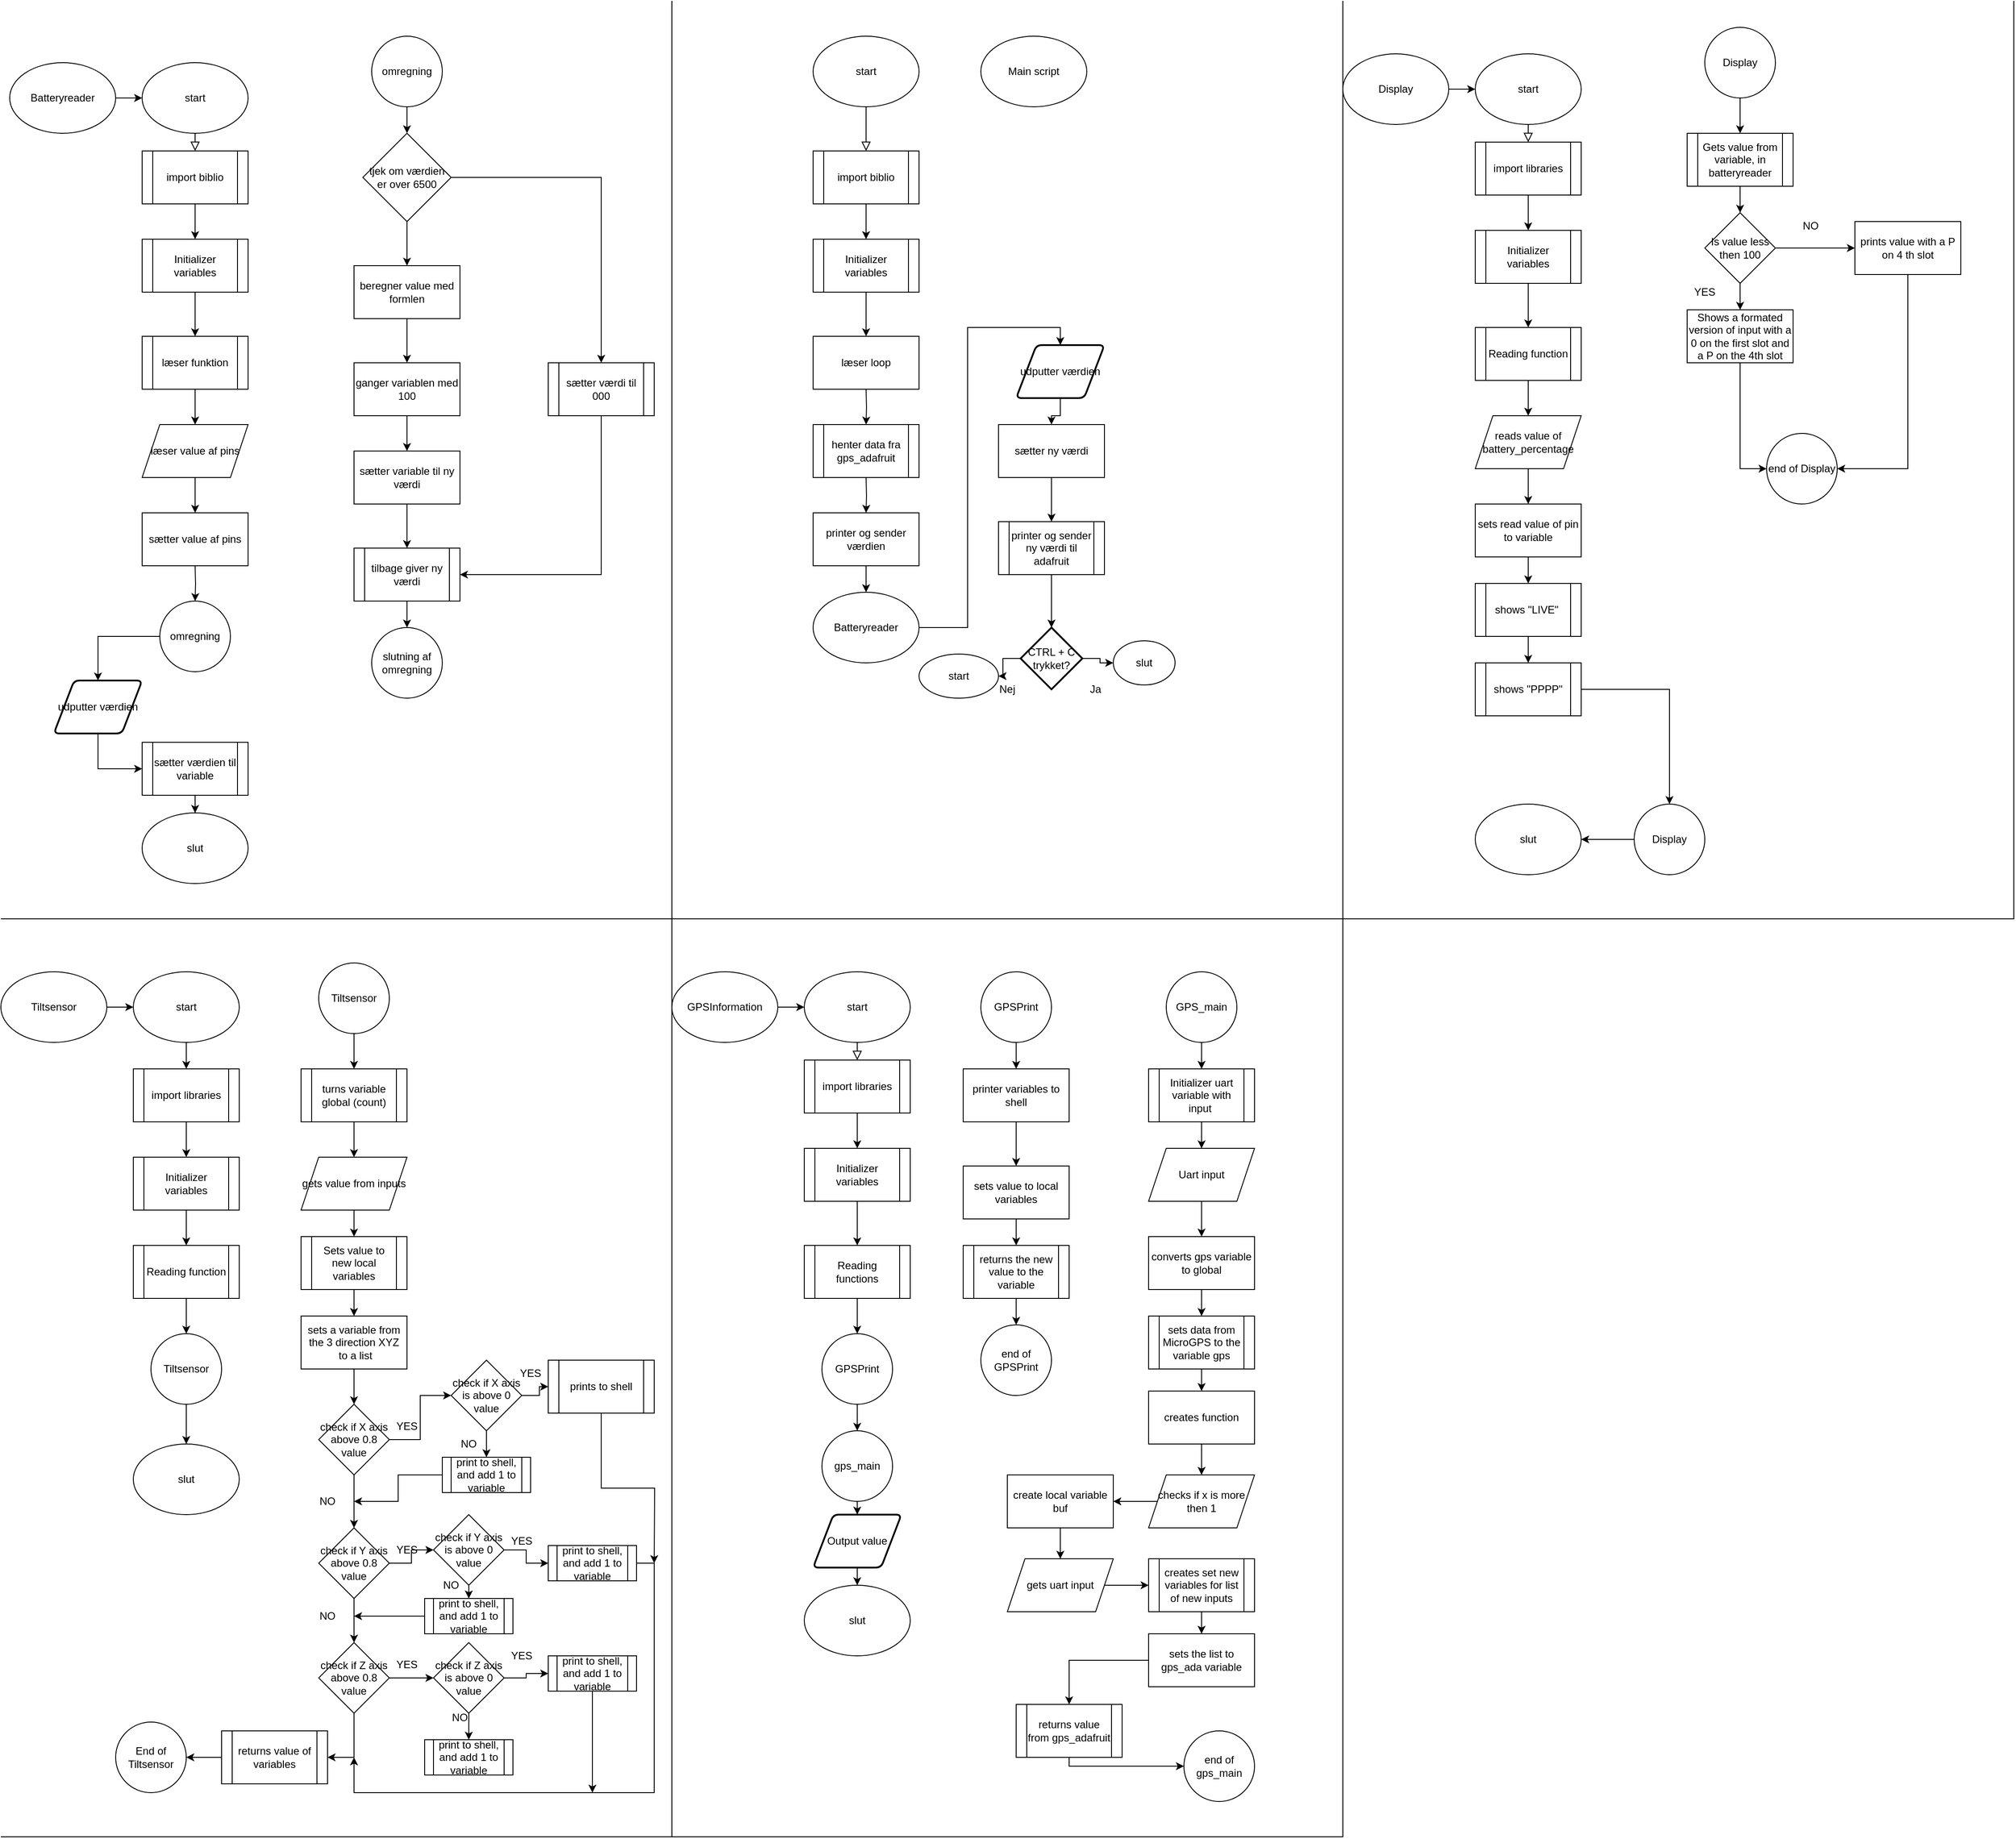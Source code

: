 <mxfile version="20.5.1" type="google"><diagram id="C5RBs43oDa-KdzZeNtuy" name="Page-1"><mxGraphModel grid="1" page="1" gridSize="10" guides="1" tooltips="1" connect="1" arrows="1" fold="1" pageScale="1" pageWidth="2339" pageHeight="3300" math="0" shadow="0"><root><mxCell id="WIyWlLk6GJQsqaUBKTNV-0"/><mxCell id="WIyWlLk6GJQsqaUBKTNV-1" parent="WIyWlLk6GJQsqaUBKTNV-0"/><mxCell id="WIyWlLk6GJQsqaUBKTNV-2" value="" style="rounded=0;html=1;jettySize=auto;orthogonalLoop=1;fontSize=11;endArrow=block;endFill=0;endSize=8;strokeWidth=1;shadow=0;labelBackgroundColor=none;edgeStyle=orthogonalEdgeStyle;" edge="1" parent="WIyWlLk6GJQsqaUBKTNV-1"><mxGeometry relative="1" as="geometry"><mxPoint x="220" y="120" as="sourcePoint"/><mxPoint x="220" y="170" as="targetPoint"/></mxGeometry></mxCell><mxCell id="dwBjEiCk_QRSl53bwjAe-4" style="edgeStyle=orthogonalEdgeStyle;rounded=0;orthogonalLoop=1;jettySize=auto;html=1;entryX=0.5;entryY=0;entryDx=0;entryDy=0;" edge="1" parent="WIyWlLk6GJQsqaUBKTNV-1" source="dwBjEiCk_QRSl53bwjAe-2" target="dwBjEiCk_QRSl53bwjAe-3"><mxGeometry relative="1" as="geometry"/></mxCell><mxCell id="dwBjEiCk_QRSl53bwjAe-2" value="import biblio" style="shape=process;whiteSpace=wrap;html=1;backgroundOutline=1;" vertex="1" parent="WIyWlLk6GJQsqaUBKTNV-1"><mxGeometry x="160" y="170" width="120" height="60" as="geometry"/></mxCell><mxCell id="dwBjEiCk_QRSl53bwjAe-6" style="edgeStyle=orthogonalEdgeStyle;rounded=0;orthogonalLoop=1;jettySize=auto;html=1;" edge="1" parent="WIyWlLk6GJQsqaUBKTNV-1" source="dwBjEiCk_QRSl53bwjAe-3" target="dwBjEiCk_QRSl53bwjAe-5"><mxGeometry relative="1" as="geometry"/></mxCell><mxCell id="dwBjEiCk_QRSl53bwjAe-3" value="Initializer variables" style="shape=process;whiteSpace=wrap;html=1;backgroundOutline=1;" vertex="1" parent="WIyWlLk6GJQsqaUBKTNV-1"><mxGeometry x="160" y="270" width="120" height="60" as="geometry"/></mxCell><mxCell id="dwBjEiCk_QRSl53bwjAe-8" style="edgeStyle=orthogonalEdgeStyle;rounded=0;orthogonalLoop=1;jettySize=auto;html=1;" edge="1" parent="WIyWlLk6GJQsqaUBKTNV-1" source="dwBjEiCk_QRSl53bwjAe-5" target="dwBjEiCk_QRSl53bwjAe-7"><mxGeometry relative="1" as="geometry"/></mxCell><mxCell id="dwBjEiCk_QRSl53bwjAe-5" value="læser funktion" style="shape=process;whiteSpace=wrap;html=1;backgroundOutline=1;" vertex="1" parent="WIyWlLk6GJQsqaUBKTNV-1"><mxGeometry x="160" y="380" width="120" height="60" as="geometry"/></mxCell><mxCell id="dwBjEiCk_QRSl53bwjAe-10" style="edgeStyle=orthogonalEdgeStyle;rounded=0;orthogonalLoop=1;jettySize=auto;html=1;exitX=0.5;exitY=1;exitDx=0;exitDy=0;" edge="1" parent="WIyWlLk6GJQsqaUBKTNV-1" source="dwBjEiCk_QRSl53bwjAe-7"><mxGeometry relative="1" as="geometry"><mxPoint x="220" y="580" as="targetPoint"/></mxGeometry></mxCell><mxCell id="dwBjEiCk_QRSl53bwjAe-7" value="læser value af pins" style="shape=parallelogram;perimeter=parallelogramPerimeter;whiteSpace=wrap;html=1;fixedSize=1;" vertex="1" parent="WIyWlLk6GJQsqaUBKTNV-1"><mxGeometry x="160" y="480" width="120" height="60" as="geometry"/></mxCell><mxCell id="dwBjEiCk_QRSl53bwjAe-13" style="edgeStyle=orthogonalEdgeStyle;rounded=0;orthogonalLoop=1;jettySize=auto;html=1;" edge="1" parent="WIyWlLk6GJQsqaUBKTNV-1" target="dwBjEiCk_QRSl53bwjAe-12"><mxGeometry relative="1" as="geometry"><mxPoint x="220" y="640" as="sourcePoint"/></mxGeometry></mxCell><mxCell id="dwBjEiCk_QRSl53bwjAe-11" value="start" style="ellipse;whiteSpace=wrap;html=1;" vertex="1" parent="WIyWlLk6GJQsqaUBKTNV-1"><mxGeometry x="160" y="70" width="120" height="80" as="geometry"/></mxCell><mxCell id="dwBjEiCk_QRSl53bwjAe-133" style="edgeStyle=orthogonalEdgeStyle;rounded=0;orthogonalLoop=1;jettySize=auto;html=1;entryX=0.5;entryY=0;entryDx=0;entryDy=0;" edge="1" parent="WIyWlLk6GJQsqaUBKTNV-1" source="dwBjEiCk_QRSl53bwjAe-12" target="dwBjEiCk_QRSl53bwjAe-132"><mxGeometry relative="1" as="geometry"/></mxCell><mxCell id="dwBjEiCk_QRSl53bwjAe-12" value="omregning" style="ellipse;whiteSpace=wrap;html=1;aspect=fixed;" vertex="1" parent="WIyWlLk6GJQsqaUBKTNV-1"><mxGeometry x="180" y="680" width="80" height="80" as="geometry"/></mxCell><mxCell id="dwBjEiCk_QRSl53bwjAe-17" style="edgeStyle=orthogonalEdgeStyle;rounded=0;orthogonalLoop=1;jettySize=auto;html=1;exitX=0.5;exitY=1;exitDx=0;exitDy=0;entryX=0.5;entryY=0;entryDx=0;entryDy=0;" edge="1" parent="WIyWlLk6GJQsqaUBKTNV-1" source="dwBjEiCk_QRSl53bwjAe-15" target="dwBjEiCk_QRSl53bwjAe-16"><mxGeometry relative="1" as="geometry"/></mxCell><mxCell id="dwBjEiCk_QRSl53bwjAe-15" value="omregning" style="ellipse;whiteSpace=wrap;html=1;aspect=fixed;" vertex="1" parent="WIyWlLk6GJQsqaUBKTNV-1"><mxGeometry x="420" y="40" width="80" height="80" as="geometry"/></mxCell><mxCell id="dwBjEiCk_QRSl53bwjAe-20" style="edgeStyle=orthogonalEdgeStyle;rounded=0;orthogonalLoop=1;jettySize=auto;html=1;entryX=0.5;entryY=0;entryDx=0;entryDy=0;" edge="1" parent="WIyWlLk6GJQsqaUBKTNV-1" source="dwBjEiCk_QRSl53bwjAe-16" target="dwBjEiCk_QRSl53bwjAe-19"><mxGeometry relative="1" as="geometry"/></mxCell><mxCell id="dwBjEiCk_QRSl53bwjAe-26" style="edgeStyle=orthogonalEdgeStyle;rounded=0;orthogonalLoop=1;jettySize=auto;html=1;" edge="1" parent="WIyWlLk6GJQsqaUBKTNV-1" source="dwBjEiCk_QRSl53bwjAe-16" target="dwBjEiCk_QRSl53bwjAe-25"><mxGeometry relative="1" as="geometry"/></mxCell><mxCell id="dwBjEiCk_QRSl53bwjAe-16" value="tjek om værdien er over 6500" style="rhombus;whiteSpace=wrap;html=1;" vertex="1" parent="WIyWlLk6GJQsqaUBKTNV-1"><mxGeometry x="410" y="150" width="100" height="100" as="geometry"/></mxCell><mxCell id="dwBjEiCk_QRSl53bwjAe-18" value="sætter value af pins" style="rounded=0;whiteSpace=wrap;html=1;" vertex="1" parent="WIyWlLk6GJQsqaUBKTNV-1"><mxGeometry x="160" y="580" width="120" height="60" as="geometry"/></mxCell><mxCell id="dwBjEiCk_QRSl53bwjAe-22" style="edgeStyle=orthogonalEdgeStyle;rounded=0;orthogonalLoop=1;jettySize=auto;html=1;" edge="1" parent="WIyWlLk6GJQsqaUBKTNV-1" source="dwBjEiCk_QRSl53bwjAe-19" target="dwBjEiCk_QRSl53bwjAe-21"><mxGeometry relative="1" as="geometry"/></mxCell><mxCell id="dwBjEiCk_QRSl53bwjAe-19" value="beregner value med formlen" style="rounded=0;whiteSpace=wrap;html=1;" vertex="1" parent="WIyWlLk6GJQsqaUBKTNV-1"><mxGeometry x="400" y="300" width="120" height="60" as="geometry"/></mxCell><mxCell id="dwBjEiCk_QRSl53bwjAe-24" style="edgeStyle=orthogonalEdgeStyle;rounded=0;orthogonalLoop=1;jettySize=auto;html=1;entryX=0.5;entryY=0;entryDx=0;entryDy=0;" edge="1" parent="WIyWlLk6GJQsqaUBKTNV-1" source="dwBjEiCk_QRSl53bwjAe-21" target="dwBjEiCk_QRSl53bwjAe-23"><mxGeometry relative="1" as="geometry"/></mxCell><mxCell id="dwBjEiCk_QRSl53bwjAe-21" value="ganger variablen med 100" style="rounded=0;whiteSpace=wrap;html=1;" vertex="1" parent="WIyWlLk6GJQsqaUBKTNV-1"><mxGeometry x="400" y="410" width="120" height="60" as="geometry"/></mxCell><mxCell id="dwBjEiCk_QRSl53bwjAe-28" style="edgeStyle=orthogonalEdgeStyle;rounded=0;orthogonalLoop=1;jettySize=auto;html=1;entryX=0.5;entryY=0;entryDx=0;entryDy=0;" edge="1" parent="WIyWlLk6GJQsqaUBKTNV-1" source="dwBjEiCk_QRSl53bwjAe-23" target="dwBjEiCk_QRSl53bwjAe-27"><mxGeometry relative="1" as="geometry"/></mxCell><mxCell id="dwBjEiCk_QRSl53bwjAe-23" value="sætter variable til ny værdi" style="rounded=0;whiteSpace=wrap;html=1;" vertex="1" parent="WIyWlLk6GJQsqaUBKTNV-1"><mxGeometry x="400" y="510" width="120" height="60" as="geometry"/></mxCell><mxCell id="dwBjEiCk_QRSl53bwjAe-29" style="edgeStyle=orthogonalEdgeStyle;rounded=0;orthogonalLoop=1;jettySize=auto;html=1;entryX=1;entryY=0.5;entryDx=0;entryDy=0;" edge="1" parent="WIyWlLk6GJQsqaUBKTNV-1" source="dwBjEiCk_QRSl53bwjAe-25" target="dwBjEiCk_QRSl53bwjAe-27"><mxGeometry relative="1" as="geometry"><Array as="points"><mxPoint x="680" y="650"/></Array></mxGeometry></mxCell><mxCell id="dwBjEiCk_QRSl53bwjAe-25" value="sætter værdi til 000" style="shape=process;whiteSpace=wrap;html=1;backgroundOutline=1;" vertex="1" parent="WIyWlLk6GJQsqaUBKTNV-1"><mxGeometry x="620" y="410" width="120" height="60" as="geometry"/></mxCell><mxCell id="dwBjEiCk_QRSl53bwjAe-31" style="edgeStyle=orthogonalEdgeStyle;rounded=0;orthogonalLoop=1;jettySize=auto;html=1;entryX=0.5;entryY=0;entryDx=0;entryDy=0;" edge="1" parent="WIyWlLk6GJQsqaUBKTNV-1" source="dwBjEiCk_QRSl53bwjAe-27" target="dwBjEiCk_QRSl53bwjAe-30"><mxGeometry relative="1" as="geometry"/></mxCell><mxCell id="dwBjEiCk_QRSl53bwjAe-27" value="tilbage giver ny værdi" style="shape=process;whiteSpace=wrap;html=1;backgroundOutline=1;" vertex="1" parent="WIyWlLk6GJQsqaUBKTNV-1"><mxGeometry x="400" y="620" width="120" height="60" as="geometry"/></mxCell><mxCell id="dwBjEiCk_QRSl53bwjAe-30" value="slutning af omregning" style="ellipse;whiteSpace=wrap;html=1;aspect=fixed;" vertex="1" parent="WIyWlLk6GJQsqaUBKTNV-1"><mxGeometry x="420" y="710" width="80" height="80" as="geometry"/></mxCell><mxCell id="dwBjEiCk_QRSl53bwjAe-35" style="edgeStyle=orthogonalEdgeStyle;rounded=0;orthogonalLoop=1;jettySize=auto;html=1;" edge="1" parent="WIyWlLk6GJQsqaUBKTNV-1" source="dwBjEiCk_QRSl53bwjAe-32" target="dwBjEiCk_QRSl53bwjAe-34"><mxGeometry relative="1" as="geometry"/></mxCell><mxCell id="dwBjEiCk_QRSl53bwjAe-32" value="sætter værdien til variable" style="shape=process;whiteSpace=wrap;html=1;backgroundOutline=1;" vertex="1" parent="WIyWlLk6GJQsqaUBKTNV-1"><mxGeometry x="160" y="840" width="120" height="60" as="geometry"/></mxCell><mxCell id="dwBjEiCk_QRSl53bwjAe-34" value="slut" style="ellipse;whiteSpace=wrap;html=1;" vertex="1" parent="WIyWlLk6GJQsqaUBKTNV-1"><mxGeometry x="160" y="920" width="120" height="80" as="geometry"/></mxCell><mxCell id="dwBjEiCk_QRSl53bwjAe-36" value="" style="endArrow=none;html=1;rounded=0;" edge="1" parent="WIyWlLk6GJQsqaUBKTNV-1"><mxGeometry width="50" height="50" relative="1" as="geometry"><mxPoint x="760" as="sourcePoint"/><mxPoint y="1040" as="targetPoint"/><Array as="points"><mxPoint x="760" y="1040"/></Array></mxGeometry></mxCell><mxCell id="dwBjEiCk_QRSl53bwjAe-37" value="" style="rounded=0;html=1;jettySize=auto;orthogonalLoop=1;fontSize=11;endArrow=block;endFill=0;endSize=8;strokeWidth=1;shadow=0;labelBackgroundColor=none;edgeStyle=orthogonalEdgeStyle;" edge="1" parent="WIyWlLk6GJQsqaUBKTNV-1"><mxGeometry relative="1" as="geometry"><mxPoint x="980" y="120" as="sourcePoint"/><mxPoint x="980" y="170" as="targetPoint"/></mxGeometry></mxCell><mxCell id="dwBjEiCk_QRSl53bwjAe-38" style="edgeStyle=orthogonalEdgeStyle;rounded=0;orthogonalLoop=1;jettySize=auto;html=1;entryX=0.5;entryY=0;entryDx=0;entryDy=0;" edge="1" parent="WIyWlLk6GJQsqaUBKTNV-1" source="dwBjEiCk_QRSl53bwjAe-39" target="dwBjEiCk_QRSl53bwjAe-41"><mxGeometry relative="1" as="geometry"/></mxCell><mxCell id="dwBjEiCk_QRSl53bwjAe-39" value="import biblio" style="shape=process;whiteSpace=wrap;html=1;backgroundOutline=1;" vertex="1" parent="WIyWlLk6GJQsqaUBKTNV-1"><mxGeometry x="920" y="170" width="120" height="60" as="geometry"/></mxCell><mxCell id="dwBjEiCk_QRSl53bwjAe-40" style="edgeStyle=orthogonalEdgeStyle;rounded=0;orthogonalLoop=1;jettySize=auto;html=1;" edge="1" parent="WIyWlLk6GJQsqaUBKTNV-1" source="dwBjEiCk_QRSl53bwjAe-41"><mxGeometry relative="1" as="geometry"><mxPoint x="980" y="380" as="targetPoint"/></mxGeometry></mxCell><mxCell id="dwBjEiCk_QRSl53bwjAe-41" value="Initializer variables" style="shape=process;whiteSpace=wrap;html=1;backgroundOutline=1;" vertex="1" parent="WIyWlLk6GJQsqaUBKTNV-1"><mxGeometry x="920" y="270" width="120" height="60" as="geometry"/></mxCell><mxCell id="dwBjEiCk_QRSl53bwjAe-42" style="edgeStyle=orthogonalEdgeStyle;rounded=0;orthogonalLoop=1;jettySize=auto;html=1;" edge="1" parent="WIyWlLk6GJQsqaUBKTNV-1"><mxGeometry relative="1" as="geometry"><mxPoint x="980" y="440" as="sourcePoint"/><mxPoint x="980" y="480" as="targetPoint"/></mxGeometry></mxCell><mxCell id="dwBjEiCk_QRSl53bwjAe-44" style="edgeStyle=orthogonalEdgeStyle;rounded=0;orthogonalLoop=1;jettySize=auto;html=1;exitX=0.5;exitY=1;exitDx=0;exitDy=0;" edge="1" parent="WIyWlLk6GJQsqaUBKTNV-1"><mxGeometry relative="1" as="geometry"><mxPoint x="980" y="580" as="targetPoint"/><mxPoint x="980" y="540" as="sourcePoint"/></mxGeometry></mxCell><mxCell id="dwBjEiCk_QRSl53bwjAe-47" value="start" style="ellipse;whiteSpace=wrap;html=1;" vertex="1" parent="WIyWlLk6GJQsqaUBKTNV-1"><mxGeometry x="920" y="40" width="120" height="80" as="geometry"/></mxCell><mxCell id="dwBjEiCk_QRSl53bwjAe-83" style="edgeStyle=orthogonalEdgeStyle;rounded=0;orthogonalLoop=1;jettySize=auto;html=1;" edge="1" parent="WIyWlLk6GJQsqaUBKTNV-1" source="dwBjEiCk_QRSl53bwjAe-55" target="dwBjEiCk_QRSl53bwjAe-95"><mxGeometry relative="1" as="geometry"><mxPoint x="840.0" y="650" as="targetPoint"/><Array as="points"/></mxGeometry></mxCell><mxCell id="dwBjEiCk_QRSl53bwjAe-55" value="printer og sender værdien" style="rounded=0;whiteSpace=wrap;html=1;" vertex="1" parent="WIyWlLk6GJQsqaUBKTNV-1"><mxGeometry x="920" y="580" width="120" height="60" as="geometry"/></mxCell><mxCell id="dwBjEiCk_QRSl53bwjAe-70" value="" style="endArrow=none;html=1;rounded=0;" edge="1" parent="WIyWlLk6GJQsqaUBKTNV-1"><mxGeometry width="50" height="50" relative="1" as="geometry"><mxPoint x="1520" as="sourcePoint"/><mxPoint x="760" y="1040" as="targetPoint"/><Array as="points"><mxPoint x="1520" y="1040"/></Array></mxGeometry></mxCell><mxCell id="dwBjEiCk_QRSl53bwjAe-72" value="henter data fra gps_adafruit" style="shape=process;whiteSpace=wrap;html=1;backgroundOutline=1;" vertex="1" parent="WIyWlLk6GJQsqaUBKTNV-1"><mxGeometry x="920" y="480" width="120" height="60" as="geometry"/></mxCell><mxCell id="dwBjEiCk_QRSl53bwjAe-75" style="edgeStyle=orthogonalEdgeStyle;rounded=0;orthogonalLoop=1;jettySize=auto;html=1;" edge="1" parent="WIyWlLk6GJQsqaUBKTNV-1" source="dwBjEiCk_QRSl53bwjAe-73" target="dwBjEiCk_QRSl53bwjAe-11"><mxGeometry relative="1" as="geometry"/></mxCell><mxCell id="dwBjEiCk_QRSl53bwjAe-73" value="Batteryreader" style="ellipse;whiteSpace=wrap;html=1;" vertex="1" parent="WIyWlLk6GJQsqaUBKTNV-1"><mxGeometry x="10" y="70" width="120" height="80" as="geometry"/></mxCell><mxCell id="dwBjEiCk_QRSl53bwjAe-74" value="Main script" style="ellipse;whiteSpace=wrap;html=1;" vertex="1" parent="WIyWlLk6GJQsqaUBKTNV-1"><mxGeometry x="1110" y="40" width="120" height="80" as="geometry"/></mxCell><mxCell id="dwBjEiCk_QRSl53bwjAe-85" style="edgeStyle=orthogonalEdgeStyle;rounded=0;orthogonalLoop=1;jettySize=auto;html=1;" edge="1" parent="WIyWlLk6GJQsqaUBKTNV-1" source="dwBjEiCk_QRSl53bwjAe-76" target="dwBjEiCk_QRSl53bwjAe-84"><mxGeometry relative="1" as="geometry"/></mxCell><mxCell id="dwBjEiCk_QRSl53bwjAe-76" value="sætter ny værdi" style="rounded=0;whiteSpace=wrap;html=1;" vertex="1" parent="WIyWlLk6GJQsqaUBKTNV-1"><mxGeometry x="1130" y="480" width="120" height="60" as="geometry"/></mxCell><mxCell id="WMoI8yoGM9l5Wb_zGA3h-6" style="edgeStyle=orthogonalEdgeStyle;rounded=0;orthogonalLoop=1;jettySize=auto;html=1;entryX=0.5;entryY=0;entryDx=0;entryDy=0;entryPerimeter=0;" edge="1" parent="WIyWlLk6GJQsqaUBKTNV-1" source="dwBjEiCk_QRSl53bwjAe-84" target="dwBjEiCk_QRSl53bwjAe-124"><mxGeometry relative="1" as="geometry"/></mxCell><mxCell id="dwBjEiCk_QRSl53bwjAe-84" value="printer og sender ny værdi til adafruit" style="shape=process;whiteSpace=wrap;html=1;backgroundOutline=1;" vertex="1" parent="WIyWlLk6GJQsqaUBKTNV-1"><mxGeometry x="1130" y="590" width="120" height="60" as="geometry"/></mxCell><mxCell id="dwBjEiCk_QRSl53bwjAe-88" value="slut" style="ellipse;whiteSpace=wrap;html=1;" vertex="1" parent="WIyWlLk6GJQsqaUBKTNV-1"><mxGeometry x="1260" y="725" width="70" height="50" as="geometry"/></mxCell><mxCell id="WMoI8yoGM9l5Wb_zGA3h-5" style="edgeStyle=orthogonalEdgeStyle;rounded=0;orthogonalLoop=1;jettySize=auto;html=1;entryX=0.5;entryY=0;entryDx=0;entryDy=0;" edge="1" parent="WIyWlLk6GJQsqaUBKTNV-1" source="dwBjEiCk_QRSl53bwjAe-95" target="dwBjEiCk_QRSl53bwjAe-131"><mxGeometry relative="1" as="geometry"/></mxCell><mxCell id="dwBjEiCk_QRSl53bwjAe-95" value="Batteryreader" style="ellipse;whiteSpace=wrap;html=1;" vertex="1" parent="WIyWlLk6GJQsqaUBKTNV-1"><mxGeometry x="920" y="670" width="120" height="80" as="geometry"/></mxCell><mxCell id="dwBjEiCk_QRSl53bwjAe-103" value="læser loop" style="rounded=0;whiteSpace=wrap;html=1;" vertex="1" parent="WIyWlLk6GJQsqaUBKTNV-1"><mxGeometry x="920" y="380" width="120" height="60" as="geometry"/></mxCell><mxCell id="WMoI8yoGM9l5Wb_zGA3h-0" style="edgeStyle=orthogonalEdgeStyle;rounded=0;orthogonalLoop=1;jettySize=auto;html=1;" edge="1" parent="WIyWlLk6GJQsqaUBKTNV-1" source="dwBjEiCk_QRSl53bwjAe-124" target="5Fp56Mo93Z96xwn3iNKy-15"><mxGeometry relative="1" as="geometry"/></mxCell><mxCell id="WMoI8yoGM9l5Wb_zGA3h-1" style="edgeStyle=orthogonalEdgeStyle;rounded=0;orthogonalLoop=1;jettySize=auto;html=1;entryX=0;entryY=0.5;entryDx=0;entryDy=0;" edge="1" parent="WIyWlLk6GJQsqaUBKTNV-1" source="dwBjEiCk_QRSl53bwjAe-124" target="dwBjEiCk_QRSl53bwjAe-88"><mxGeometry relative="1" as="geometry"/></mxCell><mxCell id="dwBjEiCk_QRSl53bwjAe-124" value="CTRL + C trykket?" style="strokeWidth=2;html=1;shape=mxgraph.flowchart.decision;whiteSpace=wrap;" vertex="1" parent="WIyWlLk6GJQsqaUBKTNV-1"><mxGeometry x="1155" y="710" width="70" height="70" as="geometry"/></mxCell><mxCell id="WMoI8yoGM9l5Wb_zGA3h-4" style="edgeStyle=orthogonalEdgeStyle;rounded=0;orthogonalLoop=1;jettySize=auto;html=1;" edge="1" parent="WIyWlLk6GJQsqaUBKTNV-1" source="dwBjEiCk_QRSl53bwjAe-131" target="dwBjEiCk_QRSl53bwjAe-76"><mxGeometry relative="1" as="geometry"/></mxCell><mxCell id="dwBjEiCk_QRSl53bwjAe-131" value="udputter værdien" style="shape=parallelogram;html=1;strokeWidth=2;perimeter=parallelogramPerimeter;whiteSpace=wrap;rounded=1;arcSize=12;size=0.23;" vertex="1" parent="WIyWlLk6GJQsqaUBKTNV-1"><mxGeometry x="1150" y="390" width="100" height="60" as="geometry"/></mxCell><mxCell id="dwBjEiCk_QRSl53bwjAe-134" style="edgeStyle=orthogonalEdgeStyle;rounded=0;orthogonalLoop=1;jettySize=auto;html=1;entryX=0;entryY=0.5;entryDx=0;entryDy=0;" edge="1" parent="WIyWlLk6GJQsqaUBKTNV-1" source="dwBjEiCk_QRSl53bwjAe-132" target="dwBjEiCk_QRSl53bwjAe-32"><mxGeometry relative="1" as="geometry"/></mxCell><mxCell id="dwBjEiCk_QRSl53bwjAe-132" value="udputter værdien" style="shape=parallelogram;html=1;strokeWidth=2;perimeter=parallelogramPerimeter;whiteSpace=wrap;rounded=1;arcSize=12;size=0.23;" vertex="1" parent="WIyWlLk6GJQsqaUBKTNV-1"><mxGeometry x="60" y="770" width="100" height="60" as="geometry"/></mxCell><mxCell id="5Fp56Mo93Z96xwn3iNKy-15" value="start" style="ellipse;whiteSpace=wrap;html=1;" vertex="1" parent="WIyWlLk6GJQsqaUBKTNV-1"><mxGeometry x="1040" y="740" width="90" height="50" as="geometry"/></mxCell><mxCell id="5Fp56Mo93Z96xwn3iNKy-17" value="Nej" style="text;html=1;strokeColor=none;fillColor=none;align=center;verticalAlign=middle;whiteSpace=wrap;rounded=0;" vertex="1" parent="WIyWlLk6GJQsqaUBKTNV-1"><mxGeometry x="1110" y="765" width="60" height="30" as="geometry"/></mxCell><mxCell id="5Fp56Mo93Z96xwn3iNKy-18" value="Ja" style="text;html=1;strokeColor=none;fillColor=none;align=center;verticalAlign=middle;whiteSpace=wrap;rounded=0;" vertex="1" parent="WIyWlLk6GJQsqaUBKTNV-1"><mxGeometry x="1210" y="765" width="60" height="30" as="geometry"/></mxCell><mxCell id="5Fp56Mo93Z96xwn3iNKy-19" value="" style="rounded=0;html=1;jettySize=auto;orthogonalLoop=1;fontSize=11;endArrow=block;endFill=0;endSize=8;strokeWidth=1;shadow=0;labelBackgroundColor=none;edgeStyle=orthogonalEdgeStyle;" edge="1" parent="WIyWlLk6GJQsqaUBKTNV-1"><mxGeometry relative="1" as="geometry"><mxPoint x="1730" y="110" as="sourcePoint"/><mxPoint x="1730" y="160" as="targetPoint"/></mxGeometry></mxCell><mxCell id="5Fp56Mo93Z96xwn3iNKy-20" style="edgeStyle=orthogonalEdgeStyle;rounded=0;orthogonalLoop=1;jettySize=auto;html=1;entryX=0.5;entryY=0;entryDx=0;entryDy=0;" edge="1" parent="WIyWlLk6GJQsqaUBKTNV-1" source="5Fp56Mo93Z96xwn3iNKy-21" target="5Fp56Mo93Z96xwn3iNKy-23"><mxGeometry relative="1" as="geometry"/></mxCell><mxCell id="5Fp56Mo93Z96xwn3iNKy-21" value="import libraries" style="shape=process;whiteSpace=wrap;html=1;backgroundOutline=1;" vertex="1" parent="WIyWlLk6GJQsqaUBKTNV-1"><mxGeometry x="1670" y="160" width="120" height="60" as="geometry"/></mxCell><mxCell id="5Fp56Mo93Z96xwn3iNKy-22" style="edgeStyle=orthogonalEdgeStyle;rounded=0;orthogonalLoop=1;jettySize=auto;html=1;" edge="1" parent="WIyWlLk6GJQsqaUBKTNV-1" source="5Fp56Mo93Z96xwn3iNKy-23" target="5Fp56Mo93Z96xwn3iNKy-25"><mxGeometry relative="1" as="geometry"/></mxCell><mxCell id="5Fp56Mo93Z96xwn3iNKy-23" value="Initializer variables" style="shape=process;whiteSpace=wrap;html=1;backgroundOutline=1;" vertex="1" parent="WIyWlLk6GJQsqaUBKTNV-1"><mxGeometry x="1670" y="260" width="120" height="60" as="geometry"/></mxCell><mxCell id="5Fp56Mo93Z96xwn3iNKy-24" style="edgeStyle=orthogonalEdgeStyle;rounded=0;orthogonalLoop=1;jettySize=auto;html=1;" edge="1" parent="WIyWlLk6GJQsqaUBKTNV-1" source="5Fp56Mo93Z96xwn3iNKy-25" target="5Fp56Mo93Z96xwn3iNKy-27"><mxGeometry relative="1" as="geometry"/></mxCell><mxCell id="5Fp56Mo93Z96xwn3iNKy-25" value="Reading function" style="shape=process;whiteSpace=wrap;html=1;backgroundOutline=1;" vertex="1" parent="WIyWlLk6GJQsqaUBKTNV-1"><mxGeometry x="1670" y="370" width="120" height="60" as="geometry"/></mxCell><mxCell id="5Fp56Mo93Z96xwn3iNKy-26" style="edgeStyle=orthogonalEdgeStyle;rounded=0;orthogonalLoop=1;jettySize=auto;html=1;exitX=0.5;exitY=1;exitDx=0;exitDy=0;" edge="1" parent="WIyWlLk6GJQsqaUBKTNV-1" source="5Fp56Mo93Z96xwn3iNKy-27"><mxGeometry relative="1" as="geometry"><mxPoint x="1730" y="570" as="targetPoint"/></mxGeometry></mxCell><mxCell id="5Fp56Mo93Z96xwn3iNKy-27" value="reads value of battery_percentage" style="shape=parallelogram;perimeter=parallelogramPerimeter;whiteSpace=wrap;html=1;fixedSize=1;" vertex="1" parent="WIyWlLk6GJQsqaUBKTNV-1"><mxGeometry x="1670" y="470" width="120" height="60" as="geometry"/></mxCell><mxCell id="5Fp56Mo93Z96xwn3iNKy-29" value="start" style="ellipse;whiteSpace=wrap;html=1;" vertex="1" parent="WIyWlLk6GJQsqaUBKTNV-1"><mxGeometry x="1670" y="60" width="120" height="80" as="geometry"/></mxCell><mxCell id="5Fp56Mo93Z96xwn3iNKy-186" style="edgeStyle=orthogonalEdgeStyle;rounded=0;orthogonalLoop=1;jettySize=auto;html=1;" edge="1" parent="WIyWlLk6GJQsqaUBKTNV-1" source="5Fp56Mo93Z96xwn3iNKy-31" target="5Fp56Mo93Z96xwn3iNKy-51"><mxGeometry relative="1" as="geometry"/></mxCell><mxCell id="5Fp56Mo93Z96xwn3iNKy-31" value="Display" style="ellipse;whiteSpace=wrap;html=1;aspect=fixed;" vertex="1" parent="WIyWlLk6GJQsqaUBKTNV-1"><mxGeometry x="1850" y="910" width="80" height="80" as="geometry"/></mxCell><mxCell id="5Fp56Mo93Z96xwn3iNKy-179" style="edgeStyle=orthogonalEdgeStyle;rounded=0;orthogonalLoop=1;jettySize=auto;html=1;entryX=0.5;entryY=0;entryDx=0;entryDy=0;" edge="1" parent="WIyWlLk6GJQsqaUBKTNV-1" source="5Fp56Mo93Z96xwn3iNKy-33" target="5Fp56Mo93Z96xwn3iNKy-178"><mxGeometry relative="1" as="geometry"/></mxCell><mxCell id="5Fp56Mo93Z96xwn3iNKy-33" value="Display" style="ellipse;whiteSpace=wrap;html=1;aspect=fixed;" vertex="1" parent="WIyWlLk6GJQsqaUBKTNV-1"><mxGeometry x="1930" y="30" width="80" height="80" as="geometry"/></mxCell><mxCell id="5Fp56Mo93Z96xwn3iNKy-189" style="edgeStyle=orthogonalEdgeStyle;rounded=0;orthogonalLoop=1;jettySize=auto;html=1;" edge="1" parent="WIyWlLk6GJQsqaUBKTNV-1" source="5Fp56Mo93Z96xwn3iNKy-37" target="5Fp56Mo93Z96xwn3iNKy-188"><mxGeometry relative="1" as="geometry"/></mxCell><mxCell id="5Fp56Mo93Z96xwn3iNKy-37" value="sets read value of pin to variable" style="rounded=0;whiteSpace=wrap;html=1;" vertex="1" parent="WIyWlLk6GJQsqaUBKTNV-1"><mxGeometry x="1670" y="570" width="120" height="60" as="geometry"/></mxCell><mxCell id="5Fp56Mo93Z96xwn3iNKy-48" value="end of Display" style="ellipse;whiteSpace=wrap;html=1;aspect=fixed;" vertex="1" parent="WIyWlLk6GJQsqaUBKTNV-1"><mxGeometry x="2000" y="490" width="80" height="80" as="geometry"/></mxCell><mxCell id="5Fp56Mo93Z96xwn3iNKy-51" value="slut" style="ellipse;whiteSpace=wrap;html=1;" vertex="1" parent="WIyWlLk6GJQsqaUBKTNV-1"><mxGeometry x="1670" y="910" width="120" height="80" as="geometry"/></mxCell><mxCell id="5Fp56Mo93Z96xwn3iNKy-52" style="edgeStyle=orthogonalEdgeStyle;rounded=0;orthogonalLoop=1;jettySize=auto;html=1;" edge="1" parent="WIyWlLk6GJQsqaUBKTNV-1" source="5Fp56Mo93Z96xwn3iNKy-53" target="5Fp56Mo93Z96xwn3iNKy-29"><mxGeometry relative="1" as="geometry"/></mxCell><mxCell id="5Fp56Mo93Z96xwn3iNKy-53" value="Display" style="ellipse;whiteSpace=wrap;html=1;" vertex="1" parent="WIyWlLk6GJQsqaUBKTNV-1"><mxGeometry x="1520" y="60" width="120" height="80" as="geometry"/></mxCell><mxCell id="5Fp56Mo93Z96xwn3iNKy-56" value="" style="endArrow=none;html=1;rounded=0;" edge="1" parent="WIyWlLk6GJQsqaUBKTNV-1"><mxGeometry width="50" height="50" relative="1" as="geometry"><mxPoint x="2280" as="sourcePoint"/><mxPoint x="1520" y="1040" as="targetPoint"/><Array as="points"><mxPoint x="2280" y="1040"/></Array></mxGeometry></mxCell><mxCell id="5Fp56Mo93Z96xwn3iNKy-199" style="edgeStyle=orthogonalEdgeStyle;rounded=0;orthogonalLoop=1;jettySize=auto;html=1;" edge="1" parent="WIyWlLk6GJQsqaUBKTNV-1" source="5Fp56Mo93Z96xwn3iNKy-105" target="5Fp56Mo93Z96xwn3iNKy-195"><mxGeometry relative="1" as="geometry"/></mxCell><mxCell id="5Fp56Mo93Z96xwn3iNKy-105" value="start" style="ellipse;whiteSpace=wrap;html=1;" vertex="1" parent="WIyWlLk6GJQsqaUBKTNV-1"><mxGeometry x="150" y="1100" width="120" height="80" as="geometry"/></mxCell><mxCell id="5Fp56Mo93Z96xwn3iNKy-127" value="slut" style="ellipse;whiteSpace=wrap;html=1;" vertex="1" parent="WIyWlLk6GJQsqaUBKTNV-1"><mxGeometry x="150" y="1635" width="120" height="80" as="geometry"/></mxCell><mxCell id="5Fp56Mo93Z96xwn3iNKy-128" style="edgeStyle=orthogonalEdgeStyle;rounded=0;orthogonalLoop=1;jettySize=auto;html=1;" edge="1" parent="WIyWlLk6GJQsqaUBKTNV-1" source="5Fp56Mo93Z96xwn3iNKy-129" target="5Fp56Mo93Z96xwn3iNKy-105"><mxGeometry relative="1" as="geometry"/></mxCell><mxCell id="5Fp56Mo93Z96xwn3iNKy-129" value="Tiltsensor" style="ellipse;whiteSpace=wrap;html=1;" vertex="1" parent="WIyWlLk6GJQsqaUBKTNV-1"><mxGeometry y="1100" width="120" height="80" as="geometry"/></mxCell><mxCell id="5Fp56Mo93Z96xwn3iNKy-132" value="" style="endArrow=none;html=1;rounded=0;" edge="1" parent="WIyWlLk6GJQsqaUBKTNV-1"><mxGeometry width="50" height="50" relative="1" as="geometry"><mxPoint x="760" y="1040" as="sourcePoint"/><mxPoint y="2080" as="targetPoint"/><Array as="points"><mxPoint x="760" y="2080"/></Array></mxGeometry></mxCell><mxCell id="5Fp56Mo93Z96xwn3iNKy-133" value="" style="rounded=0;html=1;jettySize=auto;orthogonalLoop=1;fontSize=11;endArrow=block;endFill=0;endSize=8;strokeWidth=1;shadow=0;labelBackgroundColor=none;edgeStyle=orthogonalEdgeStyle;" edge="1" parent="WIyWlLk6GJQsqaUBKTNV-1"><mxGeometry relative="1" as="geometry"><mxPoint x="970" y="1150" as="sourcePoint"/><mxPoint x="970" y="1200" as="targetPoint"/></mxGeometry></mxCell><mxCell id="5Fp56Mo93Z96xwn3iNKy-134" style="edgeStyle=orthogonalEdgeStyle;rounded=0;orthogonalLoop=1;jettySize=auto;html=1;entryX=0.5;entryY=0;entryDx=0;entryDy=0;" edge="1" parent="WIyWlLk6GJQsqaUBKTNV-1" source="5Fp56Mo93Z96xwn3iNKy-135" target="5Fp56Mo93Z96xwn3iNKy-137"><mxGeometry relative="1" as="geometry"/></mxCell><mxCell id="5Fp56Mo93Z96xwn3iNKy-135" value="import libraries" style="shape=process;whiteSpace=wrap;html=1;backgroundOutline=1;" vertex="1" parent="WIyWlLk6GJQsqaUBKTNV-1"><mxGeometry x="910" y="1200" width="120" height="60" as="geometry"/></mxCell><mxCell id="5Fp56Mo93Z96xwn3iNKy-136" style="edgeStyle=orthogonalEdgeStyle;rounded=0;orthogonalLoop=1;jettySize=auto;html=1;" edge="1" parent="WIyWlLk6GJQsqaUBKTNV-1" source="5Fp56Mo93Z96xwn3iNKy-137" target="5Fp56Mo93Z96xwn3iNKy-139"><mxGeometry relative="1" as="geometry"/></mxCell><mxCell id="5Fp56Mo93Z96xwn3iNKy-137" value="Initializer variables" style="shape=process;whiteSpace=wrap;html=1;backgroundOutline=1;" vertex="1" parent="WIyWlLk6GJQsqaUBKTNV-1"><mxGeometry x="910" y="1300" width="120" height="60" as="geometry"/></mxCell><mxCell id="kuuN108_qWFWnLpGyv__-1" style="edgeStyle=orthogonalEdgeStyle;rounded=0;orthogonalLoop=1;jettySize=auto;html=1;" edge="1" parent="WIyWlLk6GJQsqaUBKTNV-1" source="5Fp56Mo93Z96xwn3iNKy-139" target="5Fp56Mo93Z96xwn3iNKy-145"><mxGeometry relative="1" as="geometry"/></mxCell><mxCell id="5Fp56Mo93Z96xwn3iNKy-139" value="Reading functions" style="shape=process;whiteSpace=wrap;html=1;backgroundOutline=1;" vertex="1" parent="WIyWlLk6GJQsqaUBKTNV-1"><mxGeometry x="910" y="1410" width="120" height="60" as="geometry"/></mxCell><mxCell id="5Fp56Mo93Z96xwn3iNKy-143" value="start" style="ellipse;whiteSpace=wrap;html=1;" vertex="1" parent="WIyWlLk6GJQsqaUBKTNV-1"><mxGeometry x="910" y="1100" width="120" height="80" as="geometry"/></mxCell><mxCell id="kuuN108_qWFWnLpGyv__-2" style="edgeStyle=orthogonalEdgeStyle;rounded=0;orthogonalLoop=1;jettySize=auto;html=1;" edge="1" parent="WIyWlLk6GJQsqaUBKTNV-1" source="5Fp56Mo93Z96xwn3iNKy-145" target="kuuN108_qWFWnLpGyv__-0"><mxGeometry relative="1" as="geometry"/></mxCell><mxCell id="5Fp56Mo93Z96xwn3iNKy-145" value="GPSPrint" style="ellipse;whiteSpace=wrap;html=1;aspect=fixed;" vertex="1" parent="WIyWlLk6GJQsqaUBKTNV-1"><mxGeometry x="930" y="1510" width="80" height="80" as="geometry"/></mxCell><mxCell id="kuuN108_qWFWnLpGyv__-11" style="edgeStyle=orthogonalEdgeStyle;rounded=0;orthogonalLoop=1;jettySize=auto;html=1;" edge="1" parent="WIyWlLk6GJQsqaUBKTNV-1" source="5Fp56Mo93Z96xwn3iNKy-147" target="kuuN108_qWFWnLpGyv__-5"><mxGeometry relative="1" as="geometry"/></mxCell><mxCell id="5Fp56Mo93Z96xwn3iNKy-147" value="GPSPrint" style="ellipse;whiteSpace=wrap;html=1;aspect=fixed;" vertex="1" parent="WIyWlLk6GJQsqaUBKTNV-1"><mxGeometry x="1110" y="1100" width="80" height="80" as="geometry"/></mxCell><mxCell id="5Fp56Mo93Z96xwn3iNKy-162" value="end of GPSPrint" style="ellipse;whiteSpace=wrap;html=1;aspect=fixed;" vertex="1" parent="WIyWlLk6GJQsqaUBKTNV-1"><mxGeometry x="1110" y="1500" width="80" height="80" as="geometry"/></mxCell><mxCell id="5Fp56Mo93Z96xwn3iNKy-165" value="slut" style="ellipse;whiteSpace=wrap;html=1;" vertex="1" parent="WIyWlLk6GJQsqaUBKTNV-1"><mxGeometry x="910" y="1795" width="120" height="80" as="geometry"/></mxCell><mxCell id="5Fp56Mo93Z96xwn3iNKy-166" style="edgeStyle=orthogonalEdgeStyle;rounded=0;orthogonalLoop=1;jettySize=auto;html=1;" edge="1" parent="WIyWlLk6GJQsqaUBKTNV-1" source="5Fp56Mo93Z96xwn3iNKy-167" target="5Fp56Mo93Z96xwn3iNKy-143"><mxGeometry relative="1" as="geometry"/></mxCell><mxCell id="5Fp56Mo93Z96xwn3iNKy-167" value="GPSInformation" style="ellipse;whiteSpace=wrap;html=1;" vertex="1" parent="WIyWlLk6GJQsqaUBKTNV-1"><mxGeometry x="760" y="1100" width="120" height="80" as="geometry"/></mxCell><mxCell id="5Fp56Mo93Z96xwn3iNKy-170" value="" style="endArrow=none;html=1;rounded=0;" edge="1" parent="WIyWlLk6GJQsqaUBKTNV-1"><mxGeometry width="50" height="50" relative="1" as="geometry"><mxPoint x="1520" y="1040" as="sourcePoint"/><mxPoint x="760" y="2080" as="targetPoint"/><Array as="points"><mxPoint x="1520" y="2080"/></Array></mxGeometry></mxCell><mxCell id="5Fp56Mo93Z96xwn3iNKy-175" style="edgeStyle=orthogonalEdgeStyle;rounded=0;orthogonalLoop=1;jettySize=auto;html=1;" edge="1" parent="WIyWlLk6GJQsqaUBKTNV-1" source="5Fp56Mo93Z96xwn3iNKy-173" target="5Fp56Mo93Z96xwn3iNKy-174"><mxGeometry relative="1" as="geometry"/></mxCell><mxCell id="5Fp56Mo93Z96xwn3iNKy-177" style="edgeStyle=orthogonalEdgeStyle;rounded=0;orthogonalLoop=1;jettySize=auto;html=1;entryX=0;entryY=0.5;entryDx=0;entryDy=0;" edge="1" parent="WIyWlLk6GJQsqaUBKTNV-1" source="5Fp56Mo93Z96xwn3iNKy-173" target="5Fp56Mo93Z96xwn3iNKy-176"><mxGeometry relative="1" as="geometry"/></mxCell><mxCell id="5Fp56Mo93Z96xwn3iNKy-173" value="Is value less then 100" style="rhombus;whiteSpace=wrap;html=1;" vertex="1" parent="WIyWlLk6GJQsqaUBKTNV-1"><mxGeometry x="1930" y="240" width="80" height="80" as="geometry"/></mxCell><mxCell id="5Fp56Mo93Z96xwn3iNKy-181" style="edgeStyle=orthogonalEdgeStyle;rounded=0;orthogonalLoop=1;jettySize=auto;html=1;entryX=0;entryY=0.5;entryDx=0;entryDy=0;" edge="1" parent="WIyWlLk6GJQsqaUBKTNV-1" source="5Fp56Mo93Z96xwn3iNKy-174" target="5Fp56Mo93Z96xwn3iNKy-48"><mxGeometry relative="1" as="geometry"/></mxCell><mxCell id="5Fp56Mo93Z96xwn3iNKy-174" value="Shows a formated version of input with a 0 on the first slot and a P on the 4th slot" style="rounded=0;whiteSpace=wrap;html=1;" vertex="1" parent="WIyWlLk6GJQsqaUBKTNV-1"><mxGeometry x="1910" y="350" width="120" height="60" as="geometry"/></mxCell><mxCell id="5Fp56Mo93Z96xwn3iNKy-182" style="edgeStyle=orthogonalEdgeStyle;rounded=0;orthogonalLoop=1;jettySize=auto;html=1;entryX=1;entryY=0.5;entryDx=0;entryDy=0;" edge="1" parent="WIyWlLk6GJQsqaUBKTNV-1" source="5Fp56Mo93Z96xwn3iNKy-176" target="5Fp56Mo93Z96xwn3iNKy-48"><mxGeometry relative="1" as="geometry"><Array as="points"><mxPoint x="2160" y="530"/></Array></mxGeometry></mxCell><mxCell id="5Fp56Mo93Z96xwn3iNKy-176" value="prints value with a P on 4 th slot" style="rounded=0;whiteSpace=wrap;html=1;" vertex="1" parent="WIyWlLk6GJQsqaUBKTNV-1"><mxGeometry x="2100" y="250" width="120" height="60" as="geometry"/></mxCell><mxCell id="5Fp56Mo93Z96xwn3iNKy-180" style="edgeStyle=orthogonalEdgeStyle;rounded=0;orthogonalLoop=1;jettySize=auto;html=1;entryX=0.5;entryY=0;entryDx=0;entryDy=0;" edge="1" parent="WIyWlLk6GJQsqaUBKTNV-1" source="5Fp56Mo93Z96xwn3iNKy-178" target="5Fp56Mo93Z96xwn3iNKy-173"><mxGeometry relative="1" as="geometry"/></mxCell><mxCell id="5Fp56Mo93Z96xwn3iNKy-178" value="Gets value from variable, in batteryreader" style="shape=process;whiteSpace=wrap;html=1;backgroundOutline=1;" vertex="1" parent="WIyWlLk6GJQsqaUBKTNV-1"><mxGeometry x="1910" y="150" width="120" height="60" as="geometry"/></mxCell><mxCell id="5Fp56Mo93Z96xwn3iNKy-184" value="YES" style="text;html=1;strokeColor=none;fillColor=none;align=center;verticalAlign=middle;whiteSpace=wrap;rounded=0;" vertex="1" parent="WIyWlLk6GJQsqaUBKTNV-1"><mxGeometry x="1900" y="315" width="60" height="30" as="geometry"/></mxCell><mxCell id="5Fp56Mo93Z96xwn3iNKy-185" value="NO" style="text;html=1;strokeColor=none;fillColor=none;align=center;verticalAlign=middle;whiteSpace=wrap;rounded=0;" vertex="1" parent="WIyWlLk6GJQsqaUBKTNV-1"><mxGeometry x="2020" y="240" width="60" height="30" as="geometry"/></mxCell><mxCell id="5Fp56Mo93Z96xwn3iNKy-191" style="edgeStyle=orthogonalEdgeStyle;rounded=0;orthogonalLoop=1;jettySize=auto;html=1;" edge="1" parent="WIyWlLk6GJQsqaUBKTNV-1" source="5Fp56Mo93Z96xwn3iNKy-188" target="5Fp56Mo93Z96xwn3iNKy-190"><mxGeometry relative="1" as="geometry"/></mxCell><mxCell id="5Fp56Mo93Z96xwn3iNKy-188" value="shows &quot;LIVE&quot;&amp;nbsp;" style="shape=process;whiteSpace=wrap;html=1;backgroundOutline=1;" vertex="1" parent="WIyWlLk6GJQsqaUBKTNV-1"><mxGeometry x="1670" y="660" width="120" height="60" as="geometry"/></mxCell><mxCell id="5Fp56Mo93Z96xwn3iNKy-192" style="edgeStyle=orthogonalEdgeStyle;rounded=0;orthogonalLoop=1;jettySize=auto;html=1;" edge="1" parent="WIyWlLk6GJQsqaUBKTNV-1" source="5Fp56Mo93Z96xwn3iNKy-190" target="5Fp56Mo93Z96xwn3iNKy-31"><mxGeometry relative="1" as="geometry"/></mxCell><mxCell id="5Fp56Mo93Z96xwn3iNKy-190" value="shows &quot;PPPP&quot;" style="shape=process;whiteSpace=wrap;html=1;backgroundOutline=1;" vertex="1" parent="WIyWlLk6GJQsqaUBKTNV-1"><mxGeometry x="1670" y="750" width="120" height="60" as="geometry"/></mxCell><mxCell id="5Fp56Mo93Z96xwn3iNKy-194" style="edgeStyle=orthogonalEdgeStyle;rounded=0;orthogonalLoop=1;jettySize=auto;html=1;entryX=0.5;entryY=0;entryDx=0;entryDy=0;" edge="1" parent="WIyWlLk6GJQsqaUBKTNV-1" source="5Fp56Mo93Z96xwn3iNKy-195" target="5Fp56Mo93Z96xwn3iNKy-197"><mxGeometry relative="1" as="geometry"/></mxCell><mxCell id="5Fp56Mo93Z96xwn3iNKy-195" value="import libraries" style="shape=process;whiteSpace=wrap;html=1;backgroundOutline=1;" vertex="1" parent="WIyWlLk6GJQsqaUBKTNV-1"><mxGeometry x="150" y="1210" width="120" height="60" as="geometry"/></mxCell><mxCell id="5Fp56Mo93Z96xwn3iNKy-196" style="edgeStyle=orthogonalEdgeStyle;rounded=0;orthogonalLoop=1;jettySize=auto;html=1;" edge="1" parent="WIyWlLk6GJQsqaUBKTNV-1" source="5Fp56Mo93Z96xwn3iNKy-197" target="5Fp56Mo93Z96xwn3iNKy-198"><mxGeometry relative="1" as="geometry"/></mxCell><mxCell id="5Fp56Mo93Z96xwn3iNKy-197" value="Initializer variables" style="shape=process;whiteSpace=wrap;html=1;backgroundOutline=1;" vertex="1" parent="WIyWlLk6GJQsqaUBKTNV-1"><mxGeometry x="150" y="1310" width="120" height="60" as="geometry"/></mxCell><mxCell id="5Fp56Mo93Z96xwn3iNKy-204" style="edgeStyle=orthogonalEdgeStyle;rounded=0;orthogonalLoop=1;jettySize=auto;html=1;" edge="1" parent="WIyWlLk6GJQsqaUBKTNV-1" source="5Fp56Mo93Z96xwn3iNKy-198" target="5Fp56Mo93Z96xwn3iNKy-203"><mxGeometry relative="1" as="geometry"/></mxCell><mxCell id="5Fp56Mo93Z96xwn3iNKy-198" value="Reading function" style="shape=process;whiteSpace=wrap;html=1;backgroundOutline=1;" vertex="1" parent="WIyWlLk6GJQsqaUBKTNV-1"><mxGeometry x="150" y="1410" width="120" height="60" as="geometry"/></mxCell><mxCell id="5Fp56Mo93Z96xwn3iNKy-209" style="edgeStyle=orthogonalEdgeStyle;rounded=0;orthogonalLoop=1;jettySize=auto;html=1;entryX=0.5;entryY=0;entryDx=0;entryDy=0;" edge="1" parent="WIyWlLk6GJQsqaUBKTNV-1" source="5Fp56Mo93Z96xwn3iNKy-200" target="5Fp56Mo93Z96xwn3iNKy-208"><mxGeometry relative="1" as="geometry"/></mxCell><mxCell id="5Fp56Mo93Z96xwn3iNKy-200" value="turns variable global (count)" style="shape=process;whiteSpace=wrap;html=1;backgroundOutline=1;" vertex="1" parent="WIyWlLk6GJQsqaUBKTNV-1"><mxGeometry x="340" y="1210" width="120" height="60" as="geometry"/></mxCell><mxCell id="5Fp56Mo93Z96xwn3iNKy-205" style="edgeStyle=orthogonalEdgeStyle;rounded=0;orthogonalLoop=1;jettySize=auto;html=1;" edge="1" parent="WIyWlLk6GJQsqaUBKTNV-1" source="5Fp56Mo93Z96xwn3iNKy-202" target="5Fp56Mo93Z96xwn3iNKy-200"><mxGeometry relative="1" as="geometry"/></mxCell><mxCell id="5Fp56Mo93Z96xwn3iNKy-202" value="Tiltsensor" style="ellipse;whiteSpace=wrap;html=1;aspect=fixed;" vertex="1" parent="WIyWlLk6GJQsqaUBKTNV-1"><mxGeometry x="360" y="1090" width="80" height="80" as="geometry"/></mxCell><mxCell id="5Fp56Mo93Z96xwn3iNKy-304" style="edgeStyle=orthogonalEdgeStyle;rounded=0;orthogonalLoop=1;jettySize=auto;html=1;entryX=0.5;entryY=0;entryDx=0;entryDy=0;" edge="1" parent="WIyWlLk6GJQsqaUBKTNV-1" source="5Fp56Mo93Z96xwn3iNKy-203" target="5Fp56Mo93Z96xwn3iNKy-127"><mxGeometry relative="1" as="geometry"/></mxCell><mxCell id="5Fp56Mo93Z96xwn3iNKy-203" value="Tiltsensor" style="ellipse;whiteSpace=wrap;html=1;aspect=fixed;" vertex="1" parent="WIyWlLk6GJQsqaUBKTNV-1"><mxGeometry x="170" y="1510" width="80" height="80" as="geometry"/></mxCell><mxCell id="5Fp56Mo93Z96xwn3iNKy-211" style="edgeStyle=orthogonalEdgeStyle;rounded=0;orthogonalLoop=1;jettySize=auto;html=1;" edge="1" parent="WIyWlLk6GJQsqaUBKTNV-1" source="5Fp56Mo93Z96xwn3iNKy-208" target="5Fp56Mo93Z96xwn3iNKy-210"><mxGeometry relative="1" as="geometry"/></mxCell><mxCell id="5Fp56Mo93Z96xwn3iNKy-208" value="gets value from inputs" style="shape=parallelogram;perimeter=parallelogramPerimeter;whiteSpace=wrap;html=1;fixedSize=1;" vertex="1" parent="WIyWlLk6GJQsqaUBKTNV-1"><mxGeometry x="340" y="1310" width="120" height="60" as="geometry"/></mxCell><mxCell id="5Fp56Mo93Z96xwn3iNKy-213" style="edgeStyle=orthogonalEdgeStyle;rounded=0;orthogonalLoop=1;jettySize=auto;html=1;" edge="1" parent="WIyWlLk6GJQsqaUBKTNV-1" source="5Fp56Mo93Z96xwn3iNKy-210" target="5Fp56Mo93Z96xwn3iNKy-212"><mxGeometry relative="1" as="geometry"/></mxCell><mxCell id="5Fp56Mo93Z96xwn3iNKy-210" value="Sets value to new local variables" style="shape=process;whiteSpace=wrap;html=1;backgroundOutline=1;" vertex="1" parent="WIyWlLk6GJQsqaUBKTNV-1"><mxGeometry x="340" y="1400" width="120" height="60" as="geometry"/></mxCell><mxCell id="5Fp56Mo93Z96xwn3iNKy-236" style="edgeStyle=orthogonalEdgeStyle;rounded=0;orthogonalLoop=1;jettySize=auto;html=1;entryX=0.5;entryY=0;entryDx=0;entryDy=0;" edge="1" parent="WIyWlLk6GJQsqaUBKTNV-1" source="5Fp56Mo93Z96xwn3iNKy-212" target="5Fp56Mo93Z96xwn3iNKy-214"><mxGeometry relative="1" as="geometry"/></mxCell><mxCell id="5Fp56Mo93Z96xwn3iNKy-212" value="sets a variable from the 3 direction XYZ&lt;br&gt;&amp;nbsp;to a list" style="rounded=0;whiteSpace=wrap;html=1;" vertex="1" parent="WIyWlLk6GJQsqaUBKTNV-1"><mxGeometry x="340" y="1490" width="120" height="60" as="geometry"/></mxCell><mxCell id="5Fp56Mo93Z96xwn3iNKy-220" style="edgeStyle=orthogonalEdgeStyle;rounded=0;orthogonalLoop=1;jettySize=auto;html=1;entryX=0.5;entryY=0;entryDx=0;entryDy=0;" edge="1" parent="WIyWlLk6GJQsqaUBKTNV-1" source="5Fp56Mo93Z96xwn3iNKy-214" target="5Fp56Mo93Z96xwn3iNKy-215"><mxGeometry relative="1" as="geometry"/></mxCell><mxCell id="5Fp56Mo93Z96xwn3iNKy-251" style="edgeStyle=orthogonalEdgeStyle;rounded=0;orthogonalLoop=1;jettySize=auto;html=1;entryX=0;entryY=0.5;entryDx=0;entryDy=0;" edge="1" parent="WIyWlLk6GJQsqaUBKTNV-1" source="5Fp56Mo93Z96xwn3iNKy-214" target="5Fp56Mo93Z96xwn3iNKy-242"><mxGeometry relative="1" as="geometry"/></mxCell><mxCell id="5Fp56Mo93Z96xwn3iNKy-214" value="check if X axis above 0.8 value" style="rhombus;whiteSpace=wrap;html=1;" vertex="1" parent="WIyWlLk6GJQsqaUBKTNV-1"><mxGeometry x="360" y="1590" width="80" height="80" as="geometry"/></mxCell><mxCell id="5Fp56Mo93Z96xwn3iNKy-221" style="edgeStyle=orthogonalEdgeStyle;rounded=0;orthogonalLoop=1;jettySize=auto;html=1;" edge="1" parent="WIyWlLk6GJQsqaUBKTNV-1" source="5Fp56Mo93Z96xwn3iNKy-215" target="5Fp56Mo93Z96xwn3iNKy-216"><mxGeometry relative="1" as="geometry"/></mxCell><mxCell id="5Fp56Mo93Z96xwn3iNKy-248" style="edgeStyle=orthogonalEdgeStyle;rounded=0;orthogonalLoop=1;jettySize=auto;html=1;" edge="1" parent="WIyWlLk6GJQsqaUBKTNV-1" source="5Fp56Mo93Z96xwn3iNKy-215" target="5Fp56Mo93Z96xwn3iNKy-241"><mxGeometry relative="1" as="geometry"/></mxCell><mxCell id="5Fp56Mo93Z96xwn3iNKy-215" value="check if Y axis above 0.8 value" style="rhombus;whiteSpace=wrap;html=1;" vertex="1" parent="WIyWlLk6GJQsqaUBKTNV-1"><mxGeometry x="360" y="1730" width="80" height="80" as="geometry"/></mxCell><mxCell id="5Fp56Mo93Z96xwn3iNKy-247" style="edgeStyle=orthogonalEdgeStyle;rounded=0;orthogonalLoop=1;jettySize=auto;html=1;entryX=0;entryY=0.5;entryDx=0;entryDy=0;" edge="1" parent="WIyWlLk6GJQsqaUBKTNV-1" source="5Fp56Mo93Z96xwn3iNKy-216" target="5Fp56Mo93Z96xwn3iNKy-240"><mxGeometry relative="1" as="geometry"/></mxCell><mxCell id="5Fp56Mo93Z96xwn3iNKy-273" style="edgeStyle=orthogonalEdgeStyle;rounded=0;orthogonalLoop=1;jettySize=auto;html=1;entryX=1;entryY=0.5;entryDx=0;entryDy=0;" edge="1" parent="WIyWlLk6GJQsqaUBKTNV-1" source="5Fp56Mo93Z96xwn3iNKy-216" target="5Fp56Mo93Z96xwn3iNKy-257"><mxGeometry relative="1" as="geometry"><Array as="points"><mxPoint x="400" y="1990"/></Array></mxGeometry></mxCell><mxCell id="5Fp56Mo93Z96xwn3iNKy-216" value="check if Z axis above 0.8 value" style="rhombus;whiteSpace=wrap;html=1;" vertex="1" parent="WIyWlLk6GJQsqaUBKTNV-1"><mxGeometry x="360" y="1860" width="80" height="80" as="geometry"/></mxCell><mxCell id="5Fp56Mo93Z96xwn3iNKy-283" style="edgeStyle=orthogonalEdgeStyle;rounded=0;orthogonalLoop=1;jettySize=auto;html=1;entryX=1;entryY=0.5;entryDx=0;entryDy=0;" edge="1" parent="WIyWlLk6GJQsqaUBKTNV-1" source="5Fp56Mo93Z96xwn3iNKy-223" target="5Fp56Mo93Z96xwn3iNKy-230"><mxGeometry relative="1" as="geometry"/></mxCell><mxCell id="5Fp56Mo93Z96xwn3iNKy-223" value="print to shell, and add 1 to variable" style="shape=process;whiteSpace=wrap;html=1;backgroundOutline=1;" vertex="1" parent="WIyWlLk6GJQsqaUBKTNV-1"><mxGeometry x="500" y="1650" width="100" height="40" as="geometry"/></mxCell><mxCell id="5Fp56Mo93Z96xwn3iNKy-268" style="edgeStyle=orthogonalEdgeStyle;rounded=0;orthogonalLoop=1;jettySize=auto;html=1;" edge="1" parent="WIyWlLk6GJQsqaUBKTNV-1" source="5Fp56Mo93Z96xwn3iNKy-225"><mxGeometry relative="1" as="geometry"><mxPoint x="400" y="1990" as="targetPoint"/><Array as="points"><mxPoint x="740" y="1770"/><mxPoint x="740" y="2030"/><mxPoint x="400" y="2030"/></Array></mxGeometry></mxCell><mxCell id="5Fp56Mo93Z96xwn3iNKy-225" value="print to shell, and add 1 to variable" style="shape=process;whiteSpace=wrap;html=1;backgroundOutline=1;" vertex="1" parent="WIyWlLk6GJQsqaUBKTNV-1"><mxGeometry x="620" y="1750" width="100" height="40" as="geometry"/></mxCell><mxCell id="5Fp56Mo93Z96xwn3iNKy-288" style="edgeStyle=orthogonalEdgeStyle;rounded=0;orthogonalLoop=1;jettySize=auto;html=1;" edge="1" parent="WIyWlLk6GJQsqaUBKTNV-1" source="5Fp56Mo93Z96xwn3iNKy-226"><mxGeometry relative="1" as="geometry"><mxPoint x="670" y="2030" as="targetPoint"/></mxGeometry></mxCell><mxCell id="5Fp56Mo93Z96xwn3iNKy-226" value="print to shell, and add 1 to variable" style="shape=process;whiteSpace=wrap;html=1;backgroundOutline=1;" vertex="1" parent="WIyWlLk6GJQsqaUBKTNV-1"><mxGeometry x="620" y="1875" width="100" height="40" as="geometry"/></mxCell><mxCell id="5Fp56Mo93Z96xwn3iNKy-229" value="YES" style="text;html=1;strokeColor=none;fillColor=none;align=center;verticalAlign=middle;whiteSpace=wrap;rounded=0;" vertex="1" parent="WIyWlLk6GJQsqaUBKTNV-1"><mxGeometry x="430" y="1600" width="60" height="30" as="geometry"/></mxCell><mxCell id="5Fp56Mo93Z96xwn3iNKy-230" value="NO" style="text;html=1;strokeColor=none;fillColor=none;align=center;verticalAlign=middle;whiteSpace=wrap;rounded=0;" vertex="1" parent="WIyWlLk6GJQsqaUBKTNV-1"><mxGeometry x="340" y="1685" width="60" height="30" as="geometry"/></mxCell><mxCell id="5Fp56Mo93Z96xwn3iNKy-231" value="NO" style="text;html=1;strokeColor=none;fillColor=none;align=center;verticalAlign=middle;whiteSpace=wrap;rounded=0;" vertex="1" parent="WIyWlLk6GJQsqaUBKTNV-1"><mxGeometry x="340" y="1815" width="60" height="30" as="geometry"/></mxCell><mxCell id="5Fp56Mo93Z96xwn3iNKy-232" value="YES" style="text;html=1;strokeColor=none;fillColor=none;align=center;verticalAlign=middle;whiteSpace=wrap;rounded=0;" vertex="1" parent="WIyWlLk6GJQsqaUBKTNV-1"><mxGeometry x="430" y="1740" width="60" height="30" as="geometry"/></mxCell><mxCell id="5Fp56Mo93Z96xwn3iNKy-233" value="YES" style="text;html=1;strokeColor=none;fillColor=none;align=center;verticalAlign=middle;whiteSpace=wrap;rounded=0;" vertex="1" parent="WIyWlLk6GJQsqaUBKTNV-1"><mxGeometry x="430" y="1870" width="60" height="30" as="geometry"/></mxCell><mxCell id="5Fp56Mo93Z96xwn3iNKy-246" style="edgeStyle=orthogonalEdgeStyle;rounded=0;orthogonalLoop=1;jettySize=auto;html=1;entryX=0;entryY=0.5;entryDx=0;entryDy=0;" edge="1" parent="WIyWlLk6GJQsqaUBKTNV-1" source="5Fp56Mo93Z96xwn3iNKy-240" target="5Fp56Mo93Z96xwn3iNKy-226"><mxGeometry relative="1" as="geometry"/></mxCell><mxCell id="5Fp56Mo93Z96xwn3iNKy-284" style="edgeStyle=orthogonalEdgeStyle;rounded=0;orthogonalLoop=1;jettySize=auto;html=1;entryX=0.5;entryY=0;entryDx=0;entryDy=0;" edge="1" parent="WIyWlLk6GJQsqaUBKTNV-1" source="5Fp56Mo93Z96xwn3iNKy-240" target="5Fp56Mo93Z96xwn3iNKy-274"><mxGeometry relative="1" as="geometry"/></mxCell><mxCell id="5Fp56Mo93Z96xwn3iNKy-240" value="check if Z axis is above 0 value" style="rhombus;whiteSpace=wrap;html=1;" vertex="1" parent="WIyWlLk6GJQsqaUBKTNV-1"><mxGeometry x="490" y="1860" width="80" height="80" as="geometry"/></mxCell><mxCell id="5Fp56Mo93Z96xwn3iNKy-244" style="edgeStyle=orthogonalEdgeStyle;rounded=0;orthogonalLoop=1;jettySize=auto;html=1;entryX=0;entryY=0.5;entryDx=0;entryDy=0;" edge="1" parent="WIyWlLk6GJQsqaUBKTNV-1" source="5Fp56Mo93Z96xwn3iNKy-241" target="5Fp56Mo93Z96xwn3iNKy-225"><mxGeometry relative="1" as="geometry"/></mxCell><mxCell id="5Fp56Mo93Z96xwn3iNKy-278" style="edgeStyle=orthogonalEdgeStyle;rounded=0;orthogonalLoop=1;jettySize=auto;html=1;exitX=0.5;exitY=1;exitDx=0;exitDy=0;" edge="1" parent="WIyWlLk6GJQsqaUBKTNV-1" source="5Fp56Mo93Z96xwn3iNKy-241" target="5Fp56Mo93Z96xwn3iNKy-275"><mxGeometry relative="1" as="geometry"/></mxCell><mxCell id="5Fp56Mo93Z96xwn3iNKy-241" value="check if Y axis is above 0 value" style="rhombus;whiteSpace=wrap;html=1;" vertex="1" parent="WIyWlLk6GJQsqaUBKTNV-1"><mxGeometry x="490" y="1715" width="80" height="80" as="geometry"/></mxCell><mxCell id="5Fp56Mo93Z96xwn3iNKy-276" style="edgeStyle=orthogonalEdgeStyle;rounded=0;orthogonalLoop=1;jettySize=auto;html=1;" edge="1" parent="WIyWlLk6GJQsqaUBKTNV-1" source="5Fp56Mo93Z96xwn3iNKy-242" target="5Fp56Mo93Z96xwn3iNKy-223"><mxGeometry relative="1" as="geometry"/></mxCell><mxCell id="5Fp56Mo93Z96xwn3iNKy-293" style="edgeStyle=orthogonalEdgeStyle;rounded=0;orthogonalLoop=1;jettySize=auto;html=1;" edge="1" parent="WIyWlLk6GJQsqaUBKTNV-1" source="5Fp56Mo93Z96xwn3iNKy-242" target="5Fp56Mo93Z96xwn3iNKy-292"><mxGeometry relative="1" as="geometry"/></mxCell><mxCell id="5Fp56Mo93Z96xwn3iNKy-242" value="check if X axis is above 0 value" style="rhombus;whiteSpace=wrap;html=1;" vertex="1" parent="WIyWlLk6GJQsqaUBKTNV-1"><mxGeometry x="510" y="1540" width="80" height="80" as="geometry"/></mxCell><mxCell id="5Fp56Mo93Z96xwn3iNKy-306" style="edgeStyle=orthogonalEdgeStyle;rounded=0;orthogonalLoop=1;jettySize=auto;html=1;" edge="1" parent="WIyWlLk6GJQsqaUBKTNV-1" source="5Fp56Mo93Z96xwn3iNKy-257" target="5Fp56Mo93Z96xwn3iNKy-305"><mxGeometry relative="1" as="geometry"/></mxCell><mxCell id="5Fp56Mo93Z96xwn3iNKy-257" value="returns value of variables" style="shape=process;whiteSpace=wrap;html=1;backgroundOutline=1;" vertex="1" parent="WIyWlLk6GJQsqaUBKTNV-1"><mxGeometry x="250" y="1960" width="120" height="60" as="geometry"/></mxCell><mxCell id="5Fp56Mo93Z96xwn3iNKy-274" value="print to shell, and add 1 to variable" style="shape=process;whiteSpace=wrap;html=1;backgroundOutline=1;" vertex="1" parent="WIyWlLk6GJQsqaUBKTNV-1"><mxGeometry x="480" y="1970" width="100" height="40" as="geometry"/></mxCell><mxCell id="5Fp56Mo93Z96xwn3iNKy-282" style="edgeStyle=orthogonalEdgeStyle;rounded=0;orthogonalLoop=1;jettySize=auto;html=1;entryX=1;entryY=0.5;entryDx=0;entryDy=0;" edge="1" parent="WIyWlLk6GJQsqaUBKTNV-1" source="5Fp56Mo93Z96xwn3iNKy-275" target="5Fp56Mo93Z96xwn3iNKy-231"><mxGeometry relative="1" as="geometry"/></mxCell><mxCell id="5Fp56Mo93Z96xwn3iNKy-275" value="print to shell, and add 1 to variable" style="shape=process;whiteSpace=wrap;html=1;backgroundOutline=1;" vertex="1" parent="WIyWlLk6GJQsqaUBKTNV-1"><mxGeometry x="480" y="1810" width="100" height="40" as="geometry"/></mxCell><mxCell id="5Fp56Mo93Z96xwn3iNKy-289" value="YES" style="text;html=1;strokeColor=none;fillColor=none;align=center;verticalAlign=middle;whiteSpace=wrap;rounded=0;" vertex="1" parent="WIyWlLk6GJQsqaUBKTNV-1"><mxGeometry x="560" y="1860" width="60" height="30" as="geometry"/></mxCell><mxCell id="5Fp56Mo93Z96xwn3iNKy-290" value="YES" style="text;html=1;strokeColor=none;fillColor=none;align=center;verticalAlign=middle;whiteSpace=wrap;rounded=0;" vertex="1" parent="WIyWlLk6GJQsqaUBKTNV-1"><mxGeometry x="560" y="1730" width="60" height="30" as="geometry"/></mxCell><mxCell id="5Fp56Mo93Z96xwn3iNKy-297" style="edgeStyle=orthogonalEdgeStyle;rounded=0;orthogonalLoop=1;jettySize=auto;html=1;" edge="1" parent="WIyWlLk6GJQsqaUBKTNV-1" source="5Fp56Mo93Z96xwn3iNKy-292"><mxGeometry relative="1" as="geometry"><mxPoint x="740.0" y="1770" as="targetPoint"/></mxGeometry></mxCell><mxCell id="5Fp56Mo93Z96xwn3iNKy-292" value="prints to shell" style="shape=process;whiteSpace=wrap;html=1;backgroundOutline=1;" vertex="1" parent="WIyWlLk6GJQsqaUBKTNV-1"><mxGeometry x="620" y="1540" width="120" height="60" as="geometry"/></mxCell><mxCell id="5Fp56Mo93Z96xwn3iNKy-299" value="NO" style="text;html=1;strokeColor=none;fillColor=none;align=center;verticalAlign=middle;whiteSpace=wrap;rounded=0;" vertex="1" parent="WIyWlLk6GJQsqaUBKTNV-1"><mxGeometry x="490" y="1930" width="60" height="30" as="geometry"/></mxCell><mxCell id="5Fp56Mo93Z96xwn3iNKy-300" value="NO" style="text;html=1;strokeColor=none;fillColor=none;align=center;verticalAlign=middle;whiteSpace=wrap;rounded=0;" vertex="1" parent="WIyWlLk6GJQsqaUBKTNV-1"><mxGeometry x="480" y="1780" width="60" height="30" as="geometry"/></mxCell><mxCell id="5Fp56Mo93Z96xwn3iNKy-301" value="NO" style="text;html=1;strokeColor=none;fillColor=none;align=center;verticalAlign=middle;whiteSpace=wrap;rounded=0;" vertex="1" parent="WIyWlLk6GJQsqaUBKTNV-1"><mxGeometry x="500" y="1620" width="60" height="30" as="geometry"/></mxCell><mxCell id="5Fp56Mo93Z96xwn3iNKy-303" value="YES" style="text;html=1;strokeColor=none;fillColor=none;align=center;verticalAlign=middle;whiteSpace=wrap;rounded=0;" vertex="1" parent="WIyWlLk6GJQsqaUBKTNV-1"><mxGeometry x="570" y="1540" width="60" height="30" as="geometry"/></mxCell><mxCell id="5Fp56Mo93Z96xwn3iNKy-305" value="End of Tiltsensor" style="ellipse;whiteSpace=wrap;html=1;aspect=fixed;" vertex="1" parent="WIyWlLk6GJQsqaUBKTNV-1"><mxGeometry x="130" y="1950" width="80" height="80" as="geometry"/></mxCell><mxCell id="kuuN108_qWFWnLpGyv__-44" style="edgeStyle=orthogonalEdgeStyle;rounded=0;orthogonalLoop=1;jettySize=auto;html=1;" edge="1" parent="WIyWlLk6GJQsqaUBKTNV-1" source="kuuN108_qWFWnLpGyv__-0" target="kuuN108_qWFWnLpGyv__-43"><mxGeometry relative="1" as="geometry"/></mxCell><mxCell id="kuuN108_qWFWnLpGyv__-0" value="gps_main" style="ellipse;whiteSpace=wrap;html=1;aspect=fixed;" vertex="1" parent="WIyWlLk6GJQsqaUBKTNV-1"><mxGeometry x="930" y="1620" width="80" height="80" as="geometry"/></mxCell><mxCell id="kuuN108_qWFWnLpGyv__-19" style="edgeStyle=orthogonalEdgeStyle;rounded=0;orthogonalLoop=1;jettySize=auto;html=1;" edge="1" parent="WIyWlLk6GJQsqaUBKTNV-1" source="kuuN108_qWFWnLpGyv__-3" target="kuuN108_qWFWnLpGyv__-16"><mxGeometry relative="1" as="geometry"/></mxCell><mxCell id="kuuN108_qWFWnLpGyv__-3" value="GPS_main" style="ellipse;whiteSpace=wrap;html=1;aspect=fixed;" vertex="1" parent="WIyWlLk6GJQsqaUBKTNV-1"><mxGeometry x="1320" y="1100" width="80" height="80" as="geometry"/></mxCell><mxCell id="kuuN108_qWFWnLpGyv__-4" value="end of gps_main" style="ellipse;whiteSpace=wrap;html=1;aspect=fixed;" vertex="1" parent="WIyWlLk6GJQsqaUBKTNV-1"><mxGeometry x="1340" y="1960" width="80" height="80" as="geometry"/></mxCell><mxCell id="kuuN108_qWFWnLpGyv__-12" style="edgeStyle=orthogonalEdgeStyle;rounded=0;orthogonalLoop=1;jettySize=auto;html=1;" edge="1" parent="WIyWlLk6GJQsqaUBKTNV-1" source="kuuN108_qWFWnLpGyv__-5" target="kuuN108_qWFWnLpGyv__-7"><mxGeometry relative="1" as="geometry"/></mxCell><mxCell id="kuuN108_qWFWnLpGyv__-5" value="printer variables to shell" style="rounded=0;whiteSpace=wrap;html=1;" vertex="1" parent="WIyWlLk6GJQsqaUBKTNV-1"><mxGeometry x="1090" y="1210" width="120" height="60" as="geometry"/></mxCell><mxCell id="kuuN108_qWFWnLpGyv__-13" style="edgeStyle=orthogonalEdgeStyle;rounded=0;orthogonalLoop=1;jettySize=auto;html=1;" edge="1" parent="WIyWlLk6GJQsqaUBKTNV-1" source="kuuN108_qWFWnLpGyv__-7" target="kuuN108_qWFWnLpGyv__-10"><mxGeometry relative="1" as="geometry"/></mxCell><mxCell id="kuuN108_qWFWnLpGyv__-7" value="sets value to local variables" style="rounded=0;whiteSpace=wrap;html=1;" vertex="1" parent="WIyWlLk6GJQsqaUBKTNV-1"><mxGeometry x="1090" y="1320" width="120" height="60" as="geometry"/></mxCell><mxCell id="kuuN108_qWFWnLpGyv__-14" style="edgeStyle=orthogonalEdgeStyle;rounded=0;orthogonalLoop=1;jettySize=auto;html=1;" edge="1" parent="WIyWlLk6GJQsqaUBKTNV-1" source="kuuN108_qWFWnLpGyv__-10" target="5Fp56Mo93Z96xwn3iNKy-162"><mxGeometry relative="1" as="geometry"/></mxCell><mxCell id="kuuN108_qWFWnLpGyv__-10" value="returns the new value to the variable" style="shape=process;whiteSpace=wrap;html=1;backgroundOutline=1;" vertex="1" parent="WIyWlLk6GJQsqaUBKTNV-1"><mxGeometry x="1090" y="1410" width="120" height="60" as="geometry"/></mxCell><mxCell id="kuuN108_qWFWnLpGyv__-18" style="edgeStyle=orthogonalEdgeStyle;rounded=0;orthogonalLoop=1;jettySize=auto;html=1;entryX=0.5;entryY=0;entryDx=0;entryDy=0;" edge="1" parent="WIyWlLk6GJQsqaUBKTNV-1" source="kuuN108_qWFWnLpGyv__-16" target="kuuN108_qWFWnLpGyv__-17"><mxGeometry relative="1" as="geometry"/></mxCell><mxCell id="kuuN108_qWFWnLpGyv__-16" value="Initializer uart variable with input&amp;nbsp;" style="shape=process;whiteSpace=wrap;html=1;backgroundOutline=1;" vertex="1" parent="WIyWlLk6GJQsqaUBKTNV-1"><mxGeometry x="1300" y="1210" width="120" height="60" as="geometry"/></mxCell><mxCell id="kuuN108_qWFWnLpGyv__-21" style="edgeStyle=orthogonalEdgeStyle;rounded=0;orthogonalLoop=1;jettySize=auto;html=1;" edge="1" parent="WIyWlLk6GJQsqaUBKTNV-1" source="kuuN108_qWFWnLpGyv__-17" target="kuuN108_qWFWnLpGyv__-20"><mxGeometry relative="1" as="geometry"/></mxCell><mxCell id="kuuN108_qWFWnLpGyv__-17" value="Uart input" style="shape=parallelogram;perimeter=parallelogramPerimeter;whiteSpace=wrap;html=1;fixedSize=1;" vertex="1" parent="WIyWlLk6GJQsqaUBKTNV-1"><mxGeometry x="1300" y="1300" width="120" height="60" as="geometry"/></mxCell><mxCell id="kuuN108_qWFWnLpGyv__-24" style="edgeStyle=orthogonalEdgeStyle;rounded=0;orthogonalLoop=1;jettySize=auto;html=1;" edge="1" parent="WIyWlLk6GJQsqaUBKTNV-1" source="kuuN108_qWFWnLpGyv__-20" target="kuuN108_qWFWnLpGyv__-23"><mxGeometry relative="1" as="geometry"/></mxCell><mxCell id="kuuN108_qWFWnLpGyv__-20" value="converts gps variable to global" style="rounded=0;whiteSpace=wrap;html=1;" vertex="1" parent="WIyWlLk6GJQsqaUBKTNV-1"><mxGeometry x="1300" y="1400" width="120" height="60" as="geometry"/></mxCell><mxCell id="kuuN108_qWFWnLpGyv__-26" style="edgeStyle=orthogonalEdgeStyle;rounded=0;orthogonalLoop=1;jettySize=auto;html=1;" edge="1" parent="WIyWlLk6GJQsqaUBKTNV-1" source="kuuN108_qWFWnLpGyv__-23" target="kuuN108_qWFWnLpGyv__-25"><mxGeometry relative="1" as="geometry"/></mxCell><mxCell id="kuuN108_qWFWnLpGyv__-23" value="sets data from MicroGPS to the variable gps" style="shape=process;whiteSpace=wrap;html=1;backgroundOutline=1;" vertex="1" parent="WIyWlLk6GJQsqaUBKTNV-1"><mxGeometry x="1300" y="1490" width="120" height="60" as="geometry"/></mxCell><mxCell id="kuuN108_qWFWnLpGyv__-28" style="edgeStyle=orthogonalEdgeStyle;rounded=0;orthogonalLoop=1;jettySize=auto;html=1;" edge="1" parent="WIyWlLk6GJQsqaUBKTNV-1" source="kuuN108_qWFWnLpGyv__-25" target="kuuN108_qWFWnLpGyv__-27"><mxGeometry relative="1" as="geometry"/></mxCell><mxCell id="kuuN108_qWFWnLpGyv__-25" value="creates function" style="rounded=0;whiteSpace=wrap;html=1;" vertex="1" parent="WIyWlLk6GJQsqaUBKTNV-1"><mxGeometry x="1300" y="1575" width="120" height="60" as="geometry"/></mxCell><mxCell id="kuuN108_qWFWnLpGyv__-34" style="edgeStyle=orthogonalEdgeStyle;rounded=0;orthogonalLoop=1;jettySize=auto;html=1;entryX=1;entryY=0.5;entryDx=0;entryDy=0;" edge="1" parent="WIyWlLk6GJQsqaUBKTNV-1" source="kuuN108_qWFWnLpGyv__-27" target="kuuN108_qWFWnLpGyv__-32"><mxGeometry relative="1" as="geometry"/></mxCell><mxCell id="kuuN108_qWFWnLpGyv__-27" value="checks if x is more then 1" style="shape=parallelogram;perimeter=parallelogramPerimeter;whiteSpace=wrap;html=1;fixedSize=1;" vertex="1" parent="WIyWlLk6GJQsqaUBKTNV-1"><mxGeometry x="1300" y="1670" width="120" height="60" as="geometry"/></mxCell><mxCell id="kuuN108_qWFWnLpGyv__-37" style="edgeStyle=orthogonalEdgeStyle;rounded=0;orthogonalLoop=1;jettySize=auto;html=1;" edge="1" parent="WIyWlLk6GJQsqaUBKTNV-1" source="kuuN108_qWFWnLpGyv__-31" target="kuuN108_qWFWnLpGyv__-36"><mxGeometry relative="1" as="geometry"/></mxCell><mxCell id="kuuN108_qWFWnLpGyv__-31" value="gets uart input" style="shape=parallelogram;perimeter=parallelogramPerimeter;whiteSpace=wrap;html=1;fixedSize=1;" vertex="1" parent="WIyWlLk6GJQsqaUBKTNV-1"><mxGeometry x="1140" y="1765" width="120" height="60" as="geometry"/></mxCell><mxCell id="kuuN108_qWFWnLpGyv__-35" style="edgeStyle=orthogonalEdgeStyle;rounded=0;orthogonalLoop=1;jettySize=auto;html=1;" edge="1" parent="WIyWlLk6GJQsqaUBKTNV-1" source="kuuN108_qWFWnLpGyv__-32" target="kuuN108_qWFWnLpGyv__-31"><mxGeometry relative="1" as="geometry"/></mxCell><mxCell id="kuuN108_qWFWnLpGyv__-32" value="create local variable buf" style="rounded=0;whiteSpace=wrap;html=1;" vertex="1" parent="WIyWlLk6GJQsqaUBKTNV-1"><mxGeometry x="1140" y="1670" width="120" height="60" as="geometry"/></mxCell><mxCell id="kuuN108_qWFWnLpGyv__-39" style="edgeStyle=orthogonalEdgeStyle;rounded=0;orthogonalLoop=1;jettySize=auto;html=1;" edge="1" parent="WIyWlLk6GJQsqaUBKTNV-1" source="kuuN108_qWFWnLpGyv__-36" target="kuuN108_qWFWnLpGyv__-38"><mxGeometry relative="1" as="geometry"/></mxCell><mxCell id="kuuN108_qWFWnLpGyv__-36" value="creates set new variables for list of new inputs" style="shape=process;whiteSpace=wrap;html=1;backgroundOutline=1;" vertex="1" parent="WIyWlLk6GJQsqaUBKTNV-1"><mxGeometry x="1300" y="1765" width="120" height="60" as="geometry"/></mxCell><mxCell id="kuuN108_qWFWnLpGyv__-47" style="edgeStyle=orthogonalEdgeStyle;rounded=0;orthogonalLoop=1;jettySize=auto;html=1;" edge="1" parent="WIyWlLk6GJQsqaUBKTNV-1" source="kuuN108_qWFWnLpGyv__-38" target="kuuN108_qWFWnLpGyv__-46"><mxGeometry relative="1" as="geometry"/></mxCell><mxCell id="kuuN108_qWFWnLpGyv__-38" value="sets the list to gps_ada variable" style="rounded=0;whiteSpace=wrap;html=1;" vertex="1" parent="WIyWlLk6GJQsqaUBKTNV-1"><mxGeometry x="1300" y="1850" width="120" height="60" as="geometry"/></mxCell><mxCell id="kuuN108_qWFWnLpGyv__-45" style="edgeStyle=orthogonalEdgeStyle;rounded=0;orthogonalLoop=1;jettySize=auto;html=1;exitX=0.5;exitY=1;exitDx=0;exitDy=0;entryX=0.5;entryY=0;entryDx=0;entryDy=0;" edge="1" parent="WIyWlLk6GJQsqaUBKTNV-1" source="kuuN108_qWFWnLpGyv__-43" target="5Fp56Mo93Z96xwn3iNKy-165"><mxGeometry relative="1" as="geometry"/></mxCell><mxCell id="kuuN108_qWFWnLpGyv__-43" value="Output value" style="shape=parallelogram;html=1;strokeWidth=2;perimeter=parallelogramPerimeter;whiteSpace=wrap;rounded=1;arcSize=12;size=0.23;" vertex="1" parent="WIyWlLk6GJQsqaUBKTNV-1"><mxGeometry x="920" y="1715" width="100" height="60" as="geometry"/></mxCell><mxCell id="kuuN108_qWFWnLpGyv__-50" style="edgeStyle=orthogonalEdgeStyle;rounded=0;orthogonalLoop=1;jettySize=auto;html=1;" edge="1" parent="WIyWlLk6GJQsqaUBKTNV-1" source="kuuN108_qWFWnLpGyv__-46" target="kuuN108_qWFWnLpGyv__-4"><mxGeometry relative="1" as="geometry"><Array as="points"><mxPoint x="1210" y="2000"/></Array></mxGeometry></mxCell><mxCell id="kuuN108_qWFWnLpGyv__-46" value="returns value from gps_adafruit" style="shape=process;whiteSpace=wrap;html=1;backgroundOutline=1;" vertex="1" parent="WIyWlLk6GJQsqaUBKTNV-1"><mxGeometry x="1150" y="1930" width="120" height="60" as="geometry"/></mxCell></root></mxGraphModel></diagram></mxfile>